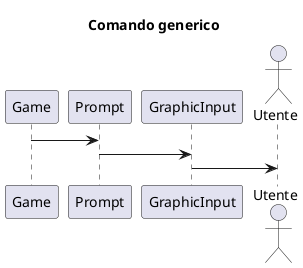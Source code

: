 @startuml

title Comando generico

Game          -> Prompt
Prompt        -> GraphicInput

actor Utente
GraphicInput  -> Utente

@enduml
